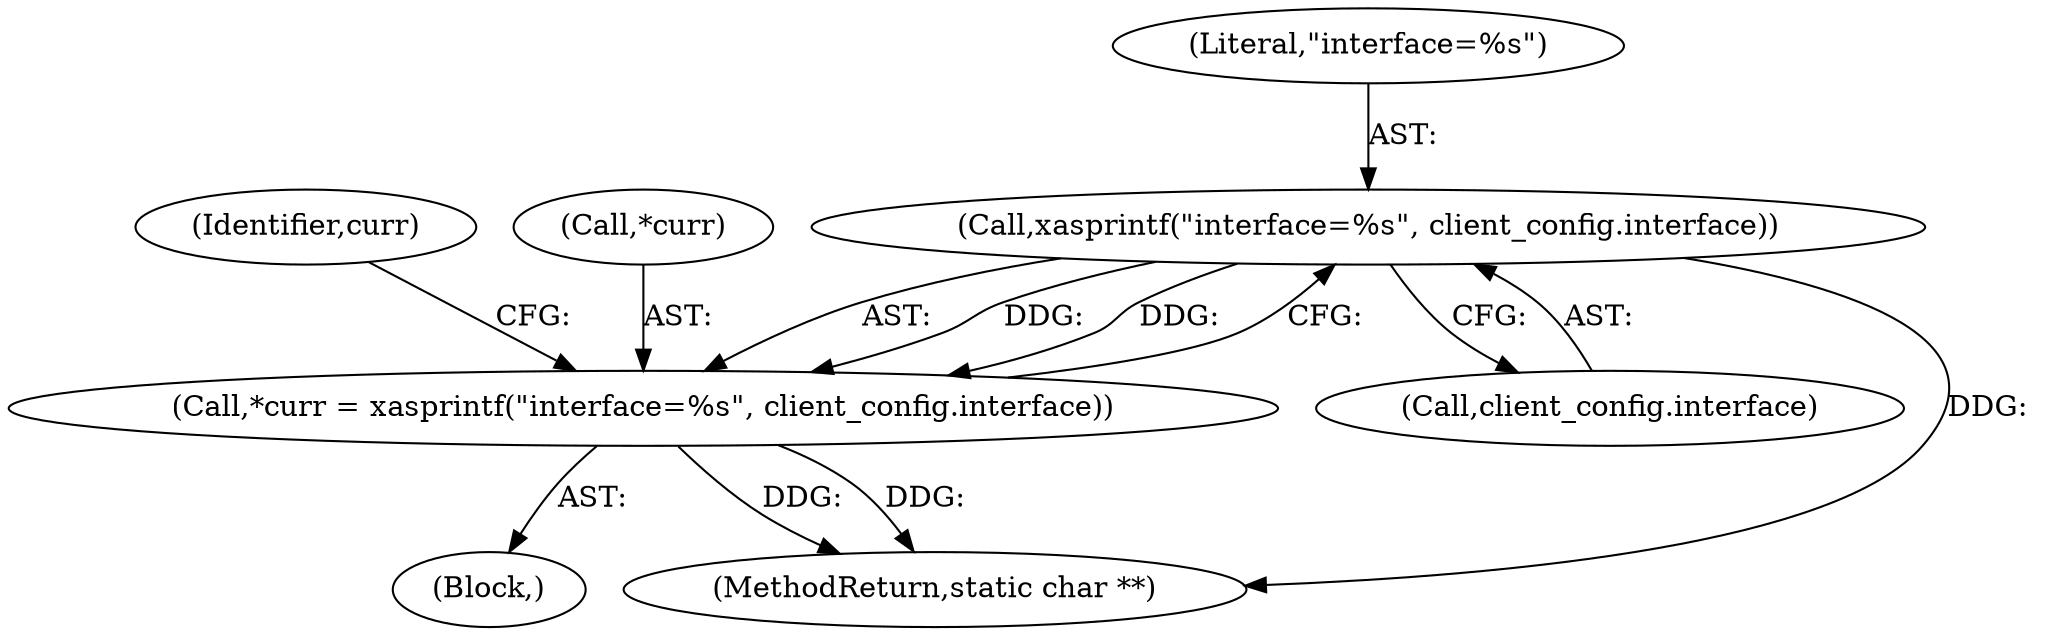 digraph "0_busybox_74d9f1ba37010face4bd1449df4d60dd84450b06_0@API" {
"1000194" [label="(Call,xasprintf(\"interface=%s\", client_config.interface))"];
"1000191" [label="(Call,*curr = xasprintf(\"interface=%s\", client_config.interface))"];
"1000196" [label="(Call,client_config.interface)"];
"1000117" [label="(Block,)"];
"1000202" [label="(Identifier,curr)"];
"1000191" [label="(Call,*curr = xasprintf(\"interface=%s\", client_config.interface))"];
"1000194" [label="(Call,xasprintf(\"interface=%s\", client_config.interface))"];
"1000195" [label="(Literal,\"interface=%s\")"];
"1000192" [label="(Call,*curr)"];
"1000470" [label="(MethodReturn,static char **)"];
"1000194" -> "1000191"  [label="AST: "];
"1000194" -> "1000196"  [label="CFG: "];
"1000195" -> "1000194"  [label="AST: "];
"1000196" -> "1000194"  [label="AST: "];
"1000191" -> "1000194"  [label="CFG: "];
"1000194" -> "1000470"  [label="DDG: "];
"1000194" -> "1000191"  [label="DDG: "];
"1000194" -> "1000191"  [label="DDG: "];
"1000191" -> "1000117"  [label="AST: "];
"1000192" -> "1000191"  [label="AST: "];
"1000202" -> "1000191"  [label="CFG: "];
"1000191" -> "1000470"  [label="DDG: "];
"1000191" -> "1000470"  [label="DDG: "];
}
